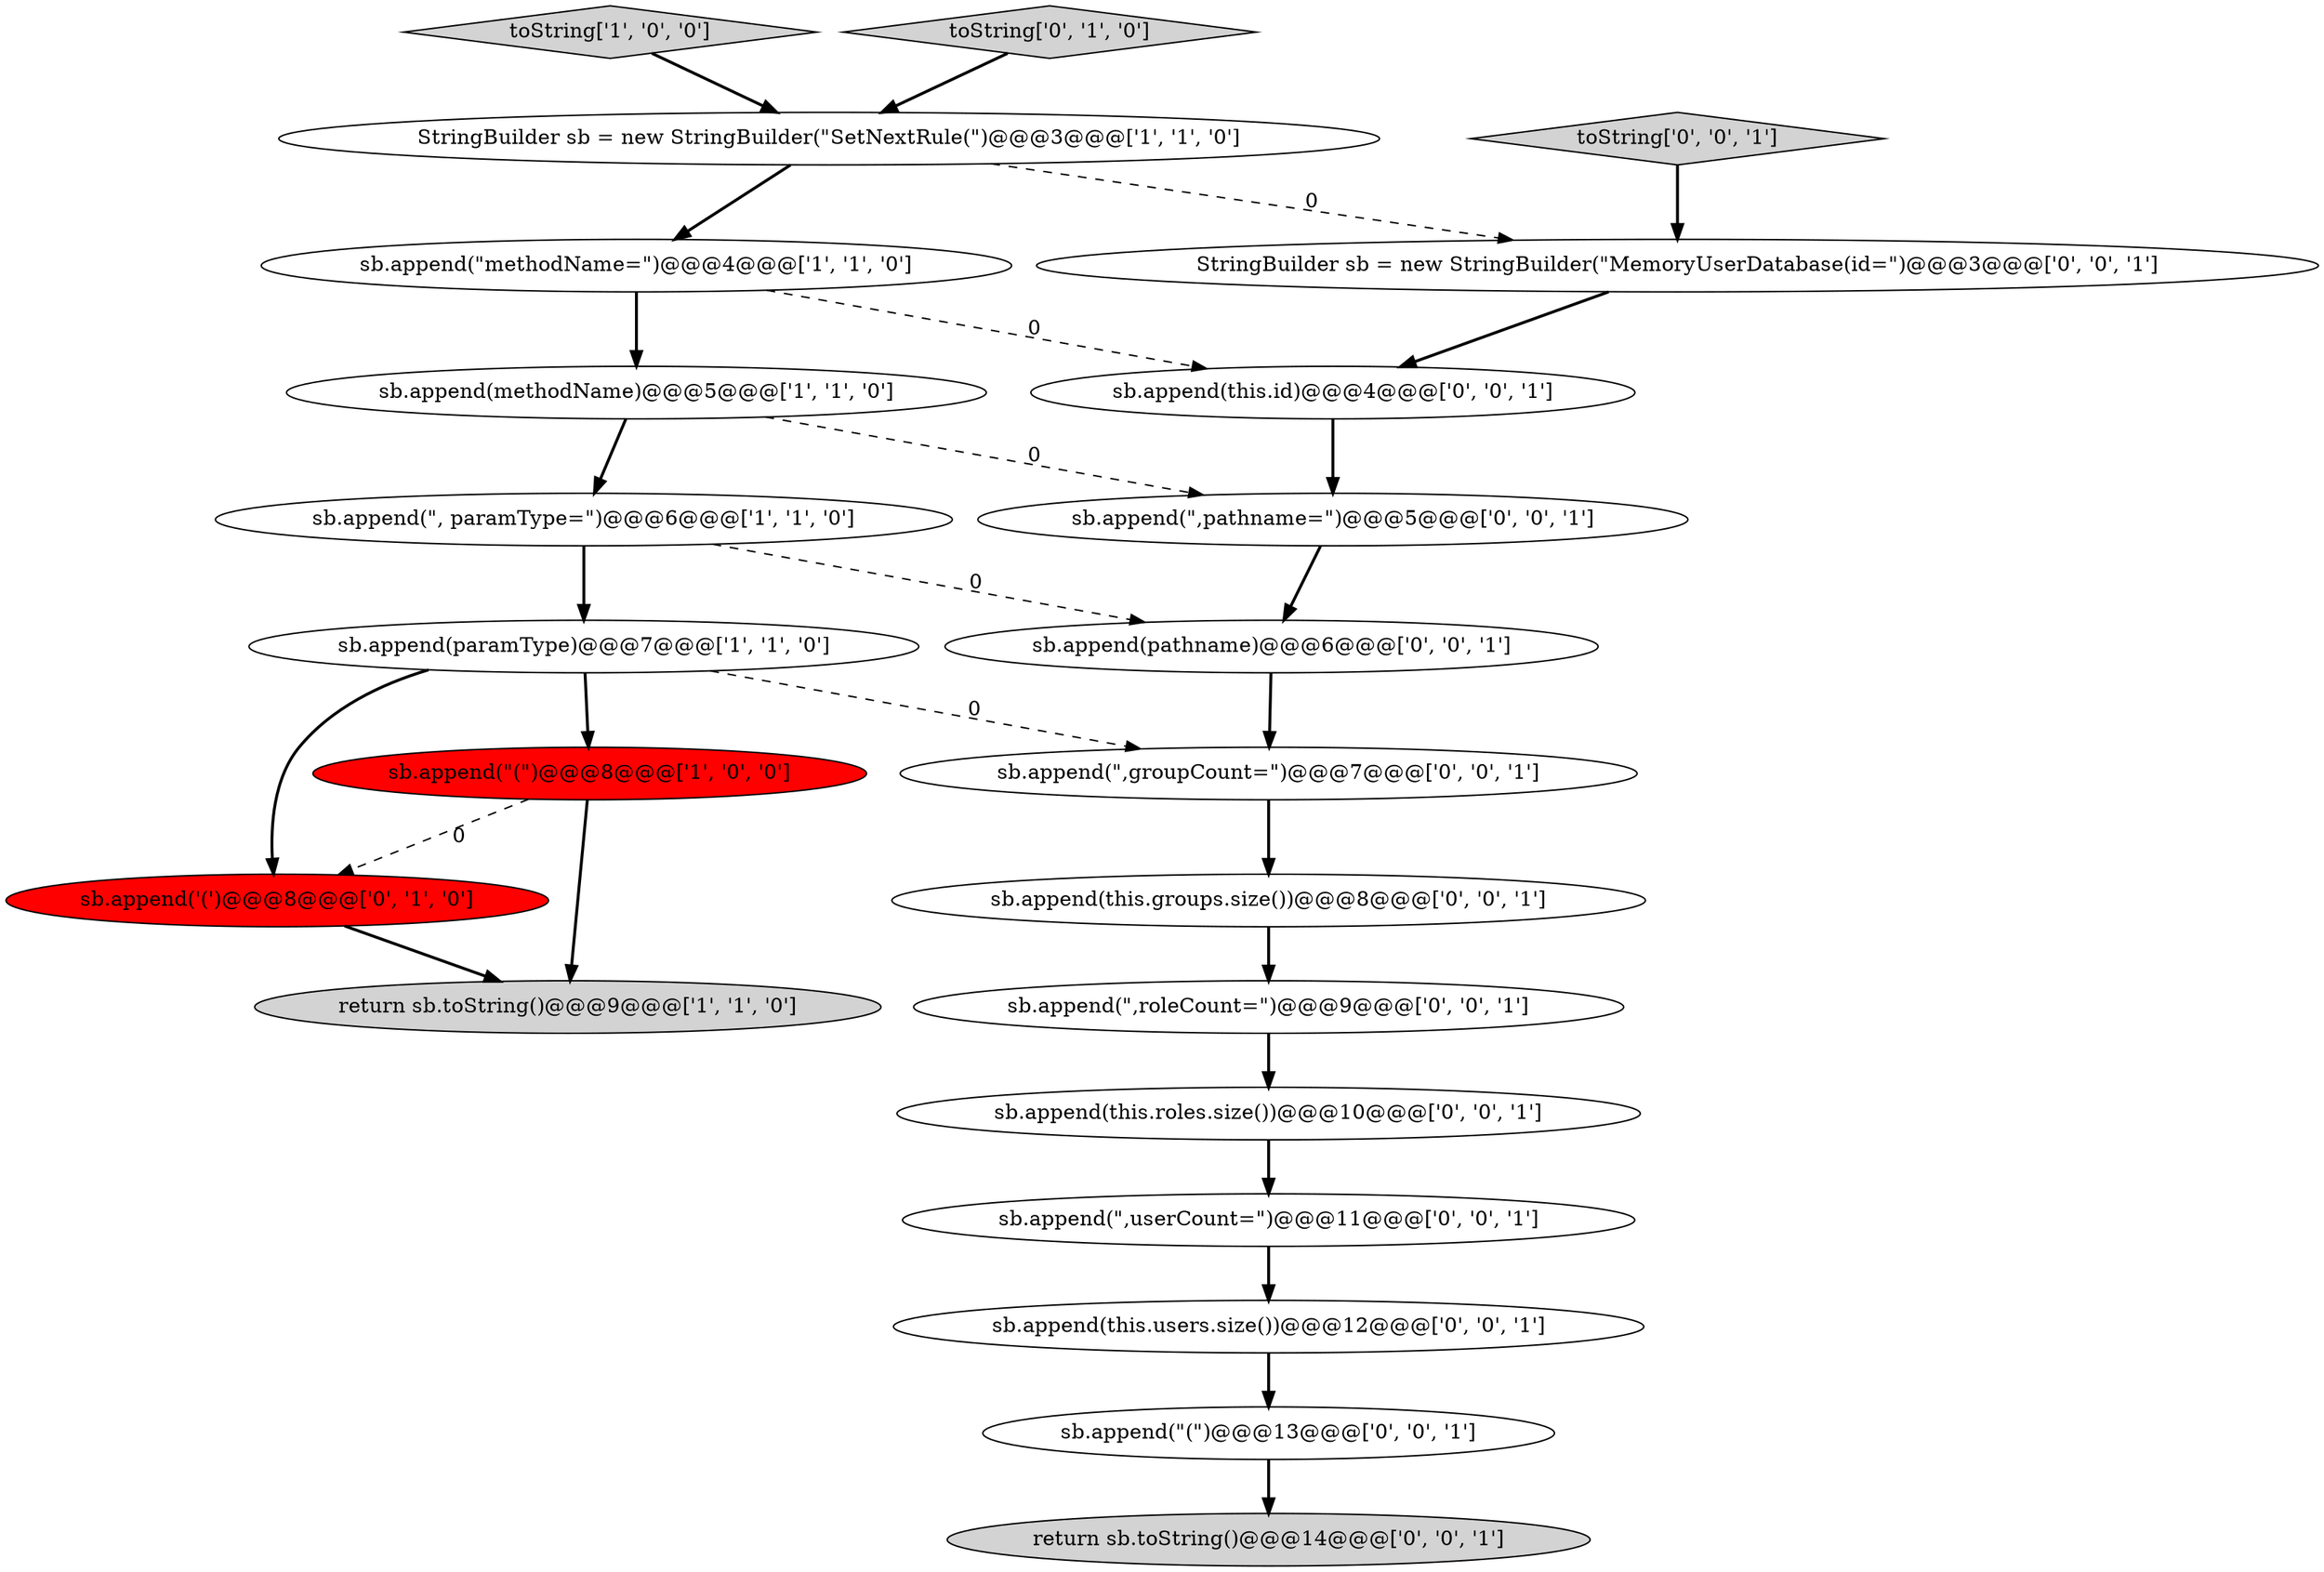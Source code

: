 digraph {
19 [style = filled, label = "sb.append(\",roleCount=\")@@@9@@@['0', '0', '1']", fillcolor = white, shape = ellipse image = "AAA0AAABBB3BBB"];
3 [style = filled, label = "toString['1', '0', '0']", fillcolor = lightgray, shape = diamond image = "AAA0AAABBB1BBB"];
10 [style = filled, label = "sb.append(\",pathname=\")@@@5@@@['0', '0', '1']", fillcolor = white, shape = ellipse image = "AAA0AAABBB3BBB"];
13 [style = filled, label = "sb.append(this.roles.size())@@@10@@@['0', '0', '1']", fillcolor = white, shape = ellipse image = "AAA0AAABBB3BBB"];
7 [style = filled, label = "sb.append(\"(\")@@@8@@@['1', '0', '0']", fillcolor = red, shape = ellipse image = "AAA1AAABBB1BBB"];
2 [style = filled, label = "sb.append(\"methodName=\")@@@4@@@['1', '1', '0']", fillcolor = white, shape = ellipse image = "AAA0AAABBB1BBB"];
17 [style = filled, label = "sb.append(\",userCount=\")@@@11@@@['0', '0', '1']", fillcolor = white, shape = ellipse image = "AAA0AAABBB3BBB"];
21 [style = filled, label = "sb.append(this.users.size())@@@12@@@['0', '0', '1']", fillcolor = white, shape = ellipse image = "AAA0AAABBB3BBB"];
8 [style = filled, label = "toString['0', '1', '0']", fillcolor = lightgray, shape = diamond image = "AAA0AAABBB2BBB"];
9 [style = filled, label = "sb.append('(')@@@8@@@['0', '1', '0']", fillcolor = red, shape = ellipse image = "AAA1AAABBB2BBB"];
6 [style = filled, label = "sb.append(methodName)@@@5@@@['1', '1', '0']", fillcolor = white, shape = ellipse image = "AAA0AAABBB1BBB"];
15 [style = filled, label = "sb.append(\",groupCount=\")@@@7@@@['0', '0', '1']", fillcolor = white, shape = ellipse image = "AAA0AAABBB3BBB"];
20 [style = filled, label = "sb.append(this.id)@@@4@@@['0', '0', '1']", fillcolor = white, shape = ellipse image = "AAA0AAABBB3BBB"];
4 [style = filled, label = "StringBuilder sb = new StringBuilder(\"SetNextRule(\")@@@3@@@['1', '1', '0']", fillcolor = white, shape = ellipse image = "AAA0AAABBB1BBB"];
12 [style = filled, label = "sb.append(\"(\")@@@13@@@['0', '0', '1']", fillcolor = white, shape = ellipse image = "AAA0AAABBB3BBB"];
14 [style = filled, label = "sb.append(this.groups.size())@@@8@@@['0', '0', '1']", fillcolor = white, shape = ellipse image = "AAA0AAABBB3BBB"];
0 [style = filled, label = "return sb.toString()@@@9@@@['1', '1', '0']", fillcolor = lightgray, shape = ellipse image = "AAA0AAABBB1BBB"];
18 [style = filled, label = "return sb.toString()@@@14@@@['0', '0', '1']", fillcolor = lightgray, shape = ellipse image = "AAA0AAABBB3BBB"];
16 [style = filled, label = "toString['0', '0', '1']", fillcolor = lightgray, shape = diamond image = "AAA0AAABBB3BBB"];
5 [style = filled, label = "sb.append(paramType)@@@7@@@['1', '1', '0']", fillcolor = white, shape = ellipse image = "AAA0AAABBB1BBB"];
1 [style = filled, label = "sb.append(\", paramType=\")@@@6@@@['1', '1', '0']", fillcolor = white, shape = ellipse image = "AAA0AAABBB1BBB"];
11 [style = filled, label = "sb.append(pathname)@@@6@@@['0', '0', '1']", fillcolor = white, shape = ellipse image = "AAA0AAABBB3BBB"];
22 [style = filled, label = "StringBuilder sb = new StringBuilder(\"MemoryUserDatabase(id=\")@@@3@@@['0', '0', '1']", fillcolor = white, shape = ellipse image = "AAA0AAABBB3BBB"];
1->5 [style = bold, label=""];
2->20 [style = dashed, label="0"];
9->0 [style = bold, label=""];
5->9 [style = bold, label=""];
15->14 [style = bold, label=""];
2->6 [style = bold, label=""];
14->19 [style = bold, label=""];
7->0 [style = bold, label=""];
4->2 [style = bold, label=""];
4->22 [style = dashed, label="0"];
16->22 [style = bold, label=""];
3->4 [style = bold, label=""];
11->15 [style = bold, label=""];
6->10 [style = dashed, label="0"];
20->10 [style = bold, label=""];
21->12 [style = bold, label=""];
6->1 [style = bold, label=""];
13->17 [style = bold, label=""];
19->13 [style = bold, label=""];
22->20 [style = bold, label=""];
7->9 [style = dashed, label="0"];
1->11 [style = dashed, label="0"];
12->18 [style = bold, label=""];
5->7 [style = bold, label=""];
8->4 [style = bold, label=""];
5->15 [style = dashed, label="0"];
17->21 [style = bold, label=""];
10->11 [style = bold, label=""];
}
